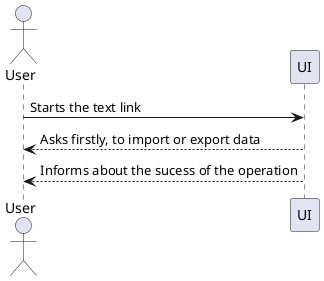 @startuml
actor User
User -> UI: Starts the text link
UI --> User: Asks firstly, to import or export data
User <-- UI: Informs about the sucess of the operation
@enduml